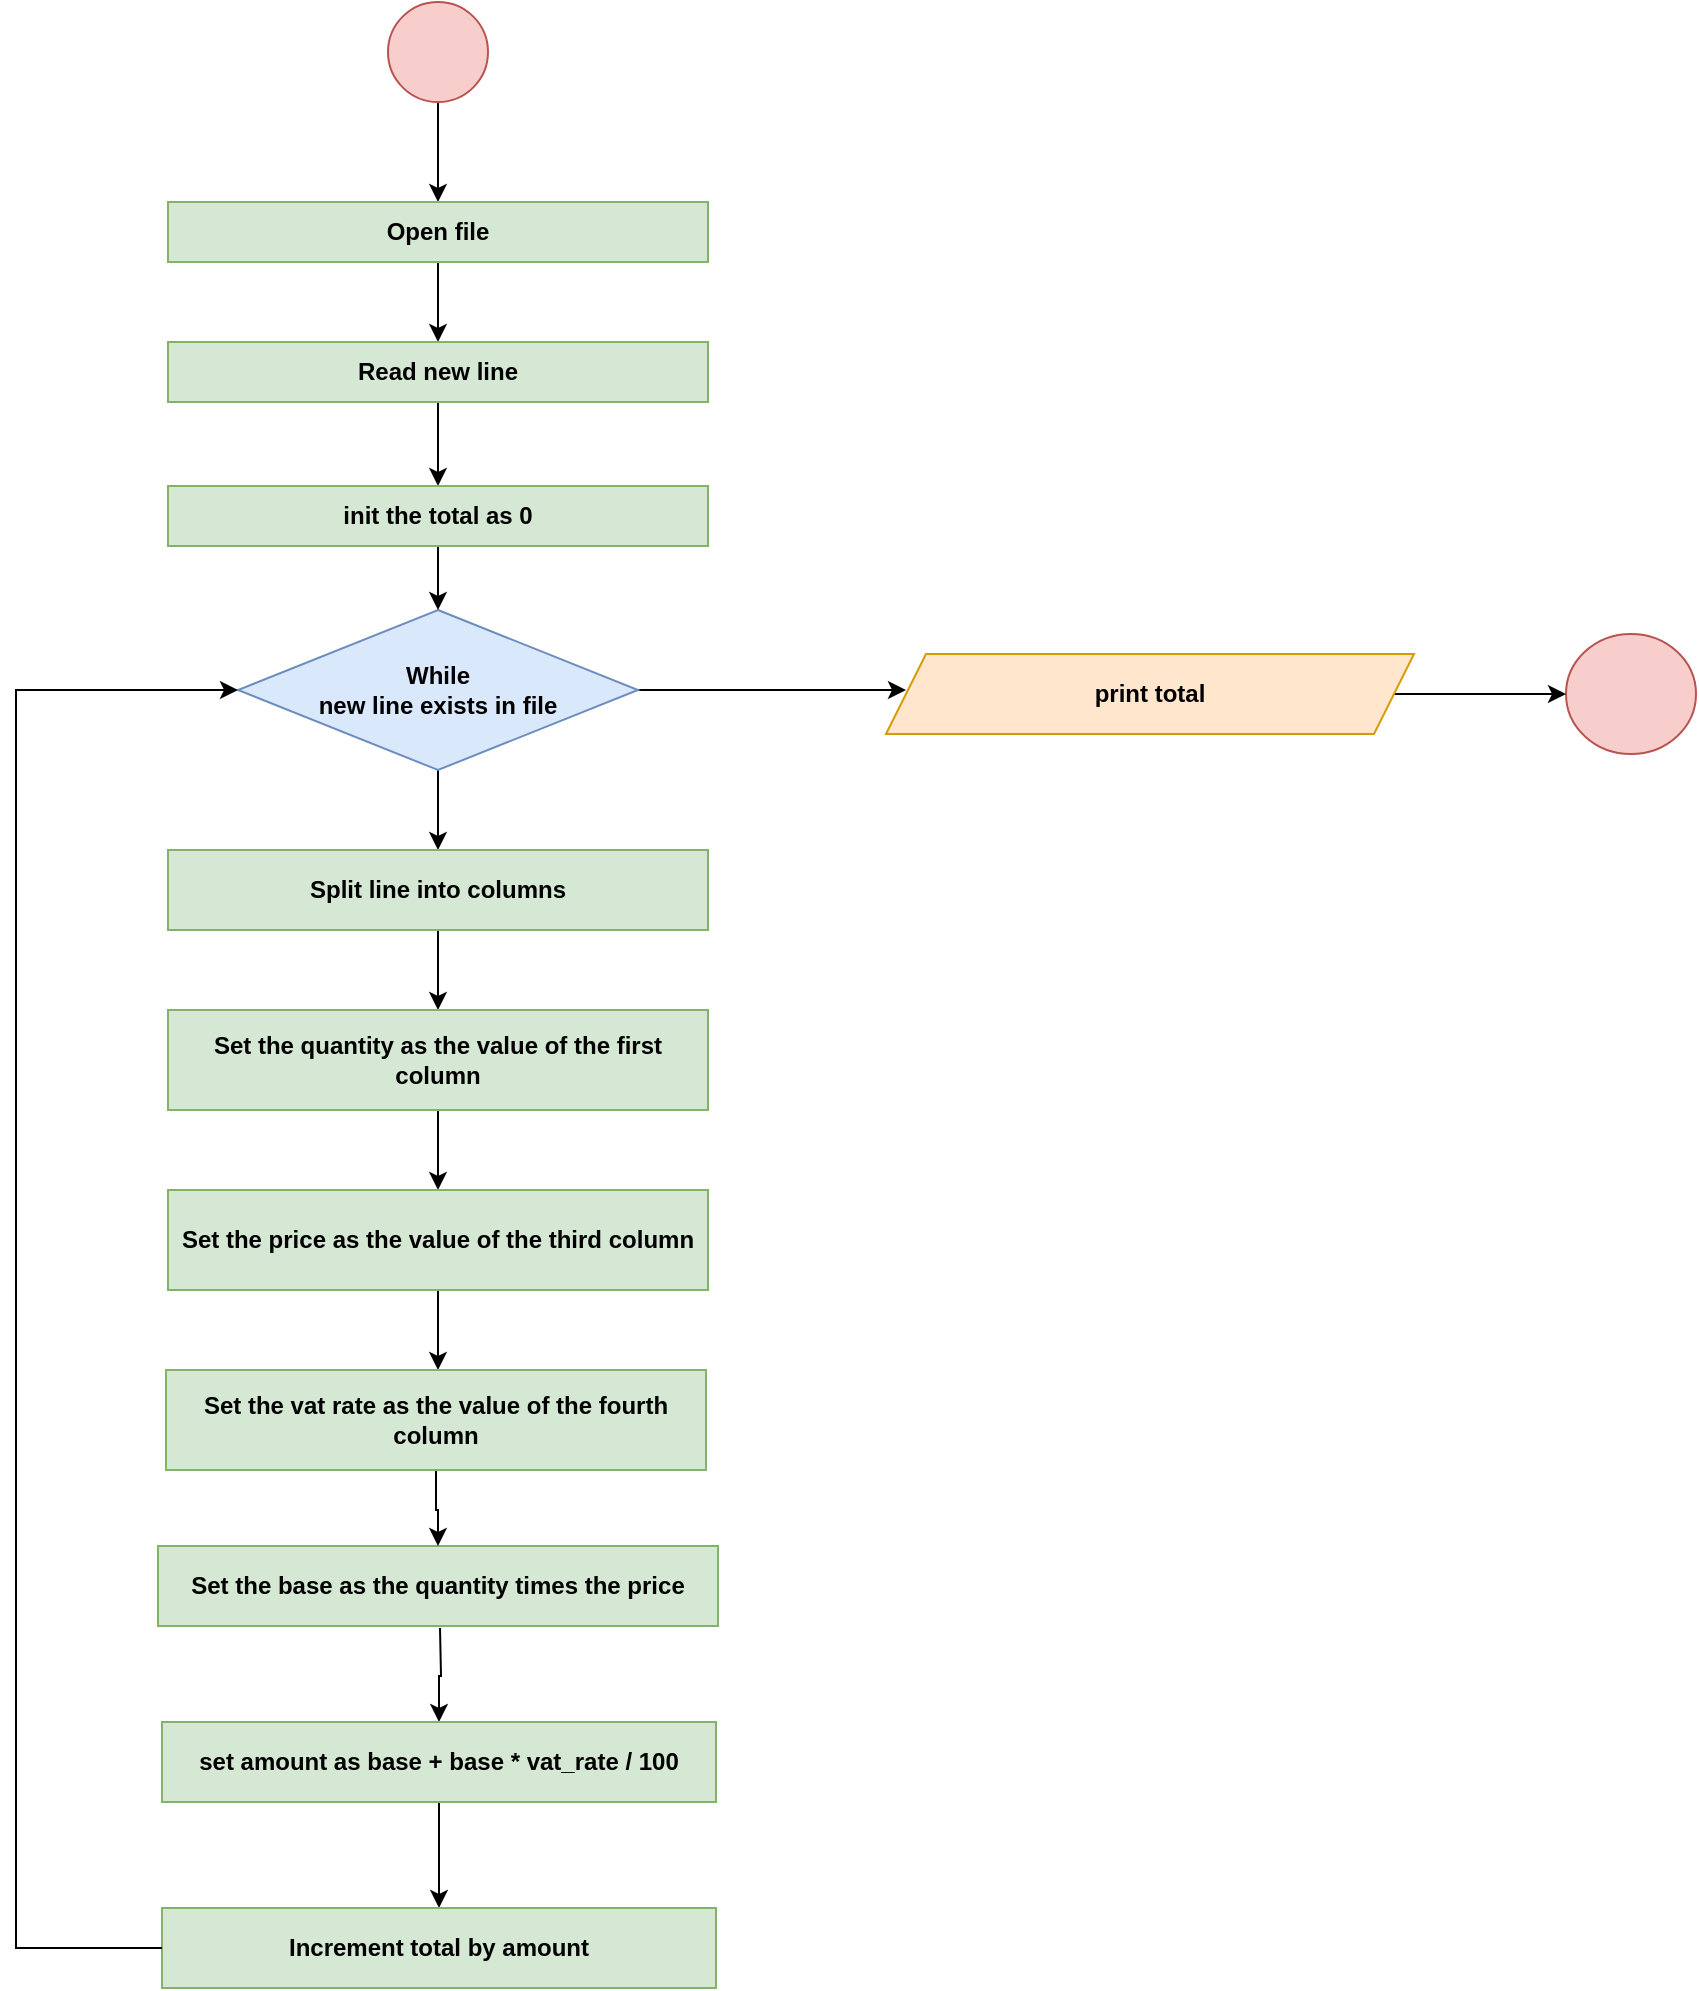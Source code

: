 <mxfile version="15.5.6" type="device"><diagram id="AzdkNsiY8BVGTVPmUkGv" name="Página-1"><mxGraphModel dx="716" dy="1728" grid="1" gridSize="10" guides="1" tooltips="1" connect="1" arrows="1" fold="1" page="1" pageScale="1" pageWidth="827" pageHeight="1169" math="1" shadow="0"><root><mxCell id="0"/><mxCell id="1" parent="0"/><mxCell id="3ekfqJHj2B5TpRvNx9Rn-15" value="" style="edgeStyle=orthogonalEdgeStyle;rounded=0;orthogonalLoop=1;jettySize=auto;html=1;" parent="1" source="JhxvffPjD2ky4z4WgicN-1" target="ByUtUSYviHQgjLNNVeEq-1" edge="1"><mxGeometry relative="1" as="geometry"/></mxCell><mxCell id="JhxvffPjD2ky4z4WgicN-1" value="" style="ellipse;whiteSpace=wrap;html=1;aspect=fixed;fillColor=#f8cecc;strokeColor=#b85450;" parent="1" vertex="1"><mxGeometry x="206" y="-22" width="50" height="50" as="geometry"/></mxCell><mxCell id="JM3OKaIzdw9aTG6BwB1--14" value="" style="edgeStyle=orthogonalEdgeStyle;rounded=0;orthogonalLoop=1;jettySize=auto;html=1;" parent="1" source="JhxvffPjD2ky4z4WgicN-7" target="JhxvffPjD2ky4z4WgicN-9" edge="1"><mxGeometry relative="1" as="geometry"/></mxCell><mxCell id="vczp02ydqx_2gikQUEc_-2" value="" style="edgeStyle=orthogonalEdgeStyle;rounded=0;orthogonalLoop=1;jettySize=auto;html=1;entryX=0;entryY=0.5;entryDx=0;entryDy=0;" parent="1" source="JhxvffPjD2ky4z4WgicN-7" edge="1"><mxGeometry relative="1" as="geometry"><mxPoint x="465" y="322" as="targetPoint"/></mxGeometry></mxCell><mxCell id="JhxvffPjD2ky4z4WgicN-7" value="While &lt;br&gt;new line exists in file" style="rhombus;whiteSpace=wrap;html=1;fillColor=#dae8fc;strokeColor=#6c8ebf;fontStyle=1" parent="1" vertex="1"><mxGeometry x="131" y="282" width="200" height="80" as="geometry"/></mxCell><mxCell id="JM3OKaIzdw9aTG6BwB1--15" value="" style="edgeStyle=orthogonalEdgeStyle;rounded=0;orthogonalLoop=1;jettySize=auto;html=1;" parent="1" source="JhxvffPjD2ky4z4WgicN-9" target="JhxvffPjD2ky4z4WgicN-10" edge="1"><mxGeometry relative="1" as="geometry"/></mxCell><mxCell id="JhxvffPjD2ky4z4WgicN-9" value="Split line into columns" style="rounded=0;whiteSpace=wrap;html=1;fillColor=#d5e8d4;strokeColor=#82b366;fontStyle=1" parent="1" vertex="1"><mxGeometry x="96" y="402" width="270" height="40" as="geometry"/></mxCell><mxCell id="3ekfqJHj2B5TpRvNx9Rn-6" value="" style="edgeStyle=orthogonalEdgeStyle;rounded=0;orthogonalLoop=1;jettySize=auto;html=1;" parent="1" source="JhxvffPjD2ky4z4WgicN-10" target="3ekfqJHj2B5TpRvNx9Rn-2" edge="1"><mxGeometry relative="1" as="geometry"/></mxCell><mxCell id="JhxvffPjD2ky4z4WgicN-10" value="Set the quantity as the value of the first column" style="rounded=0;whiteSpace=wrap;html=1;fillColor=#d5e8d4;strokeColor=#82b366;fontStyle=1" parent="1" vertex="1"><mxGeometry x="96" y="482" width="270" height="50" as="geometry"/></mxCell><mxCell id="vczp02ydqx_2gikQUEc_-1" value="" style="ellipse;whiteSpace=wrap;html=1;fontStyle=1;strokeColor=#b85450;fillColor=#f8cecc;" parent="1" vertex="1"><mxGeometry x="795" y="294" width="65" height="60" as="geometry"/></mxCell><mxCell id="3ekfqJHj2B5TpRvNx9Rn-14" value="" style="edgeStyle=orthogonalEdgeStyle;rounded=0;orthogonalLoop=1;jettySize=auto;html=1;" parent="1" source="ByUtUSYviHQgjLNNVeEq-1" target="3ekfqJHj2B5TpRvNx9Rn-1" edge="1"><mxGeometry relative="1" as="geometry"/></mxCell><mxCell id="ByUtUSYviHQgjLNNVeEq-1" value="Open file" style="rounded=0;whiteSpace=wrap;html=1;fillColor=#d5e8d4;strokeColor=#82b366;fontStyle=1" parent="1" vertex="1"><mxGeometry x="96" y="78" width="270" height="30" as="geometry"/></mxCell><mxCell id="3ekfqJHj2B5TpRvNx9Rn-18" value="" style="edgeStyle=orthogonalEdgeStyle;rounded=0;orthogonalLoop=1;jettySize=auto;html=1;entryX=0.5;entryY=0;entryDx=0;entryDy=0;" parent="1" source="3ekfqJHj2B5TpRvNx9Rn-1" target="oV0ehxTtyykftvgFy158-2" edge="1"><mxGeometry relative="1" as="geometry"><mxPoint x="231" y="280" as="targetPoint"/></mxGeometry></mxCell><mxCell id="3ekfqJHj2B5TpRvNx9Rn-1" value="Read new line" style="rounded=0;whiteSpace=wrap;html=1;fillColor=#d5e8d4;strokeColor=#82b366;fontStyle=1" parent="1" vertex="1"><mxGeometry x="96" y="148" width="270" height="30" as="geometry"/></mxCell><mxCell id="3ekfqJHj2B5TpRvNx9Rn-7" value="" style="edgeStyle=orthogonalEdgeStyle;rounded=0;orthogonalLoop=1;jettySize=auto;html=1;" parent="1" source="3ekfqJHj2B5TpRvNx9Rn-2" edge="1"><mxGeometry relative="1" as="geometry"><mxPoint x="231" y="662" as="targetPoint"/></mxGeometry></mxCell><mxCell id="3ekfqJHj2B5TpRvNx9Rn-2" value="Set the price as the value of the third column" style="rounded=0;whiteSpace=wrap;html=1;fillColor=#d5e8d4;strokeColor=#82b366;fontStyle=1" parent="1" vertex="1"><mxGeometry x="96" y="572" width="270" height="50" as="geometry"/></mxCell><mxCell id="3ekfqJHj2B5TpRvNx9Rn-4" value="Set the base as the quantity times the price" style="whiteSpace=wrap;html=1;fontStyle=1;strokeColor=#82b366;fillColor=#d5e8d4;" parent="1" vertex="1"><mxGeometry x="91" y="750" width="280" height="40" as="geometry"/></mxCell><mxCell id="3ekfqJHj2B5TpRvNx9Rn-21" value="" style="edgeStyle=orthogonalEdgeStyle;rounded=0;orthogonalLoop=1;jettySize=auto;html=1;fontStyle=1" parent="1" target="3ekfqJHj2B5TpRvNx9Rn-20" edge="1"><mxGeometry relative="1" as="geometry"><mxPoint x="232" y="791" as="sourcePoint"/></mxGeometry></mxCell><mxCell id="3ekfqJHj2B5TpRvNx9Rn-23" value="" style="edgeStyle=orthogonalEdgeStyle;rounded=0;orthogonalLoop=1;jettySize=auto;html=1;fontStyle=1" parent="1" source="3ekfqJHj2B5TpRvNx9Rn-20" target="3ekfqJHj2B5TpRvNx9Rn-22" edge="1"><mxGeometry relative="1" as="geometry"/></mxCell><mxCell id="3ekfqJHj2B5TpRvNx9Rn-20" value="set amount as base + base * vat_rate / 100" style="whiteSpace=wrap;html=1;strokeColor=#82b366;fillColor=#d5e8d4;fontStyle=1" parent="1" vertex="1"><mxGeometry x="93" y="838" width="277" height="40" as="geometry"/></mxCell><mxCell id="3ekfqJHj2B5TpRvNx9Rn-22" value="Increment total by amount" style="whiteSpace=wrap;html=1;strokeColor=#82b366;fillColor=#d5e8d4;fontStyle=1" parent="1" vertex="1"><mxGeometry x="93" y="931" width="277" height="40" as="geometry"/></mxCell><mxCell id="3ekfqJHj2B5TpRvNx9Rn-24" value="" style="endArrow=classic;html=1;rounded=0;exitX=0;exitY=0.5;exitDx=0;exitDy=0;entryX=0;entryY=0.5;entryDx=0;entryDy=0;edgeStyle=orthogonalEdgeStyle;" parent="1" source="3ekfqJHj2B5TpRvNx9Rn-22" target="JhxvffPjD2ky4z4WgicN-7" edge="1"><mxGeometry width="50" height="50" relative="1" as="geometry"><mxPoint x="370" y="822" as="sourcePoint"/><mxPoint x="420" y="772" as="targetPoint"/><Array as="points"><mxPoint x="20" y="951"/><mxPoint x="20" y="322"/></Array></mxGeometry></mxCell><mxCell id="3ekfqJHj2B5TpRvNx9Rn-29" value="" style="edgeStyle=orthogonalEdgeStyle;rounded=0;orthogonalLoop=1;jettySize=auto;html=1;" parent="1" source="3ekfqJHj2B5TpRvNx9Rn-26" target="vczp02ydqx_2gikQUEc_-1" edge="1"><mxGeometry relative="1" as="geometry"/></mxCell><mxCell id="3ekfqJHj2B5TpRvNx9Rn-26" value="print total" style="shape=parallelogram;perimeter=parallelogramPerimeter;whiteSpace=wrap;html=1;fixedSize=1;fillColor=#ffe6cc;strokeColor=#d79b00;fontStyle=1" parent="1" vertex="1"><mxGeometry x="455" y="304" width="264" height="40" as="geometry"/></mxCell><mxCell id="oV0ehxTtyykftvgFy158-4" value="" style="edgeStyle=orthogonalEdgeStyle;rounded=0;orthogonalLoop=1;jettySize=auto;html=1;" edge="1" parent="1" source="oV0ehxTtyykftvgFy158-1" target="3ekfqJHj2B5TpRvNx9Rn-4"><mxGeometry relative="1" as="geometry"/></mxCell><mxCell id="oV0ehxTtyykftvgFy158-1" value="Set the vat rate as the value of the fourth column" style="rounded=0;whiteSpace=wrap;html=1;fillColor=#d5e8d4;strokeColor=#82b366;fontStyle=1" vertex="1" parent="1"><mxGeometry x="95" y="662" width="270" height="50" as="geometry"/></mxCell><mxCell id="oV0ehxTtyykftvgFy158-3" value="" style="edgeStyle=orthogonalEdgeStyle;rounded=0;orthogonalLoop=1;jettySize=auto;html=1;" edge="1" parent="1" source="oV0ehxTtyykftvgFy158-2" target="JhxvffPjD2ky4z4WgicN-7"><mxGeometry relative="1" as="geometry"/></mxCell><mxCell id="oV0ehxTtyykftvgFy158-2" value="init the total as 0" style="rounded=0;whiteSpace=wrap;html=1;fillColor=#d5e8d4;strokeColor=#82b366;fontStyle=1" vertex="1" parent="1"><mxGeometry x="96" y="220" width="270" height="30" as="geometry"/></mxCell></root></mxGraphModel></diagram></mxfile>